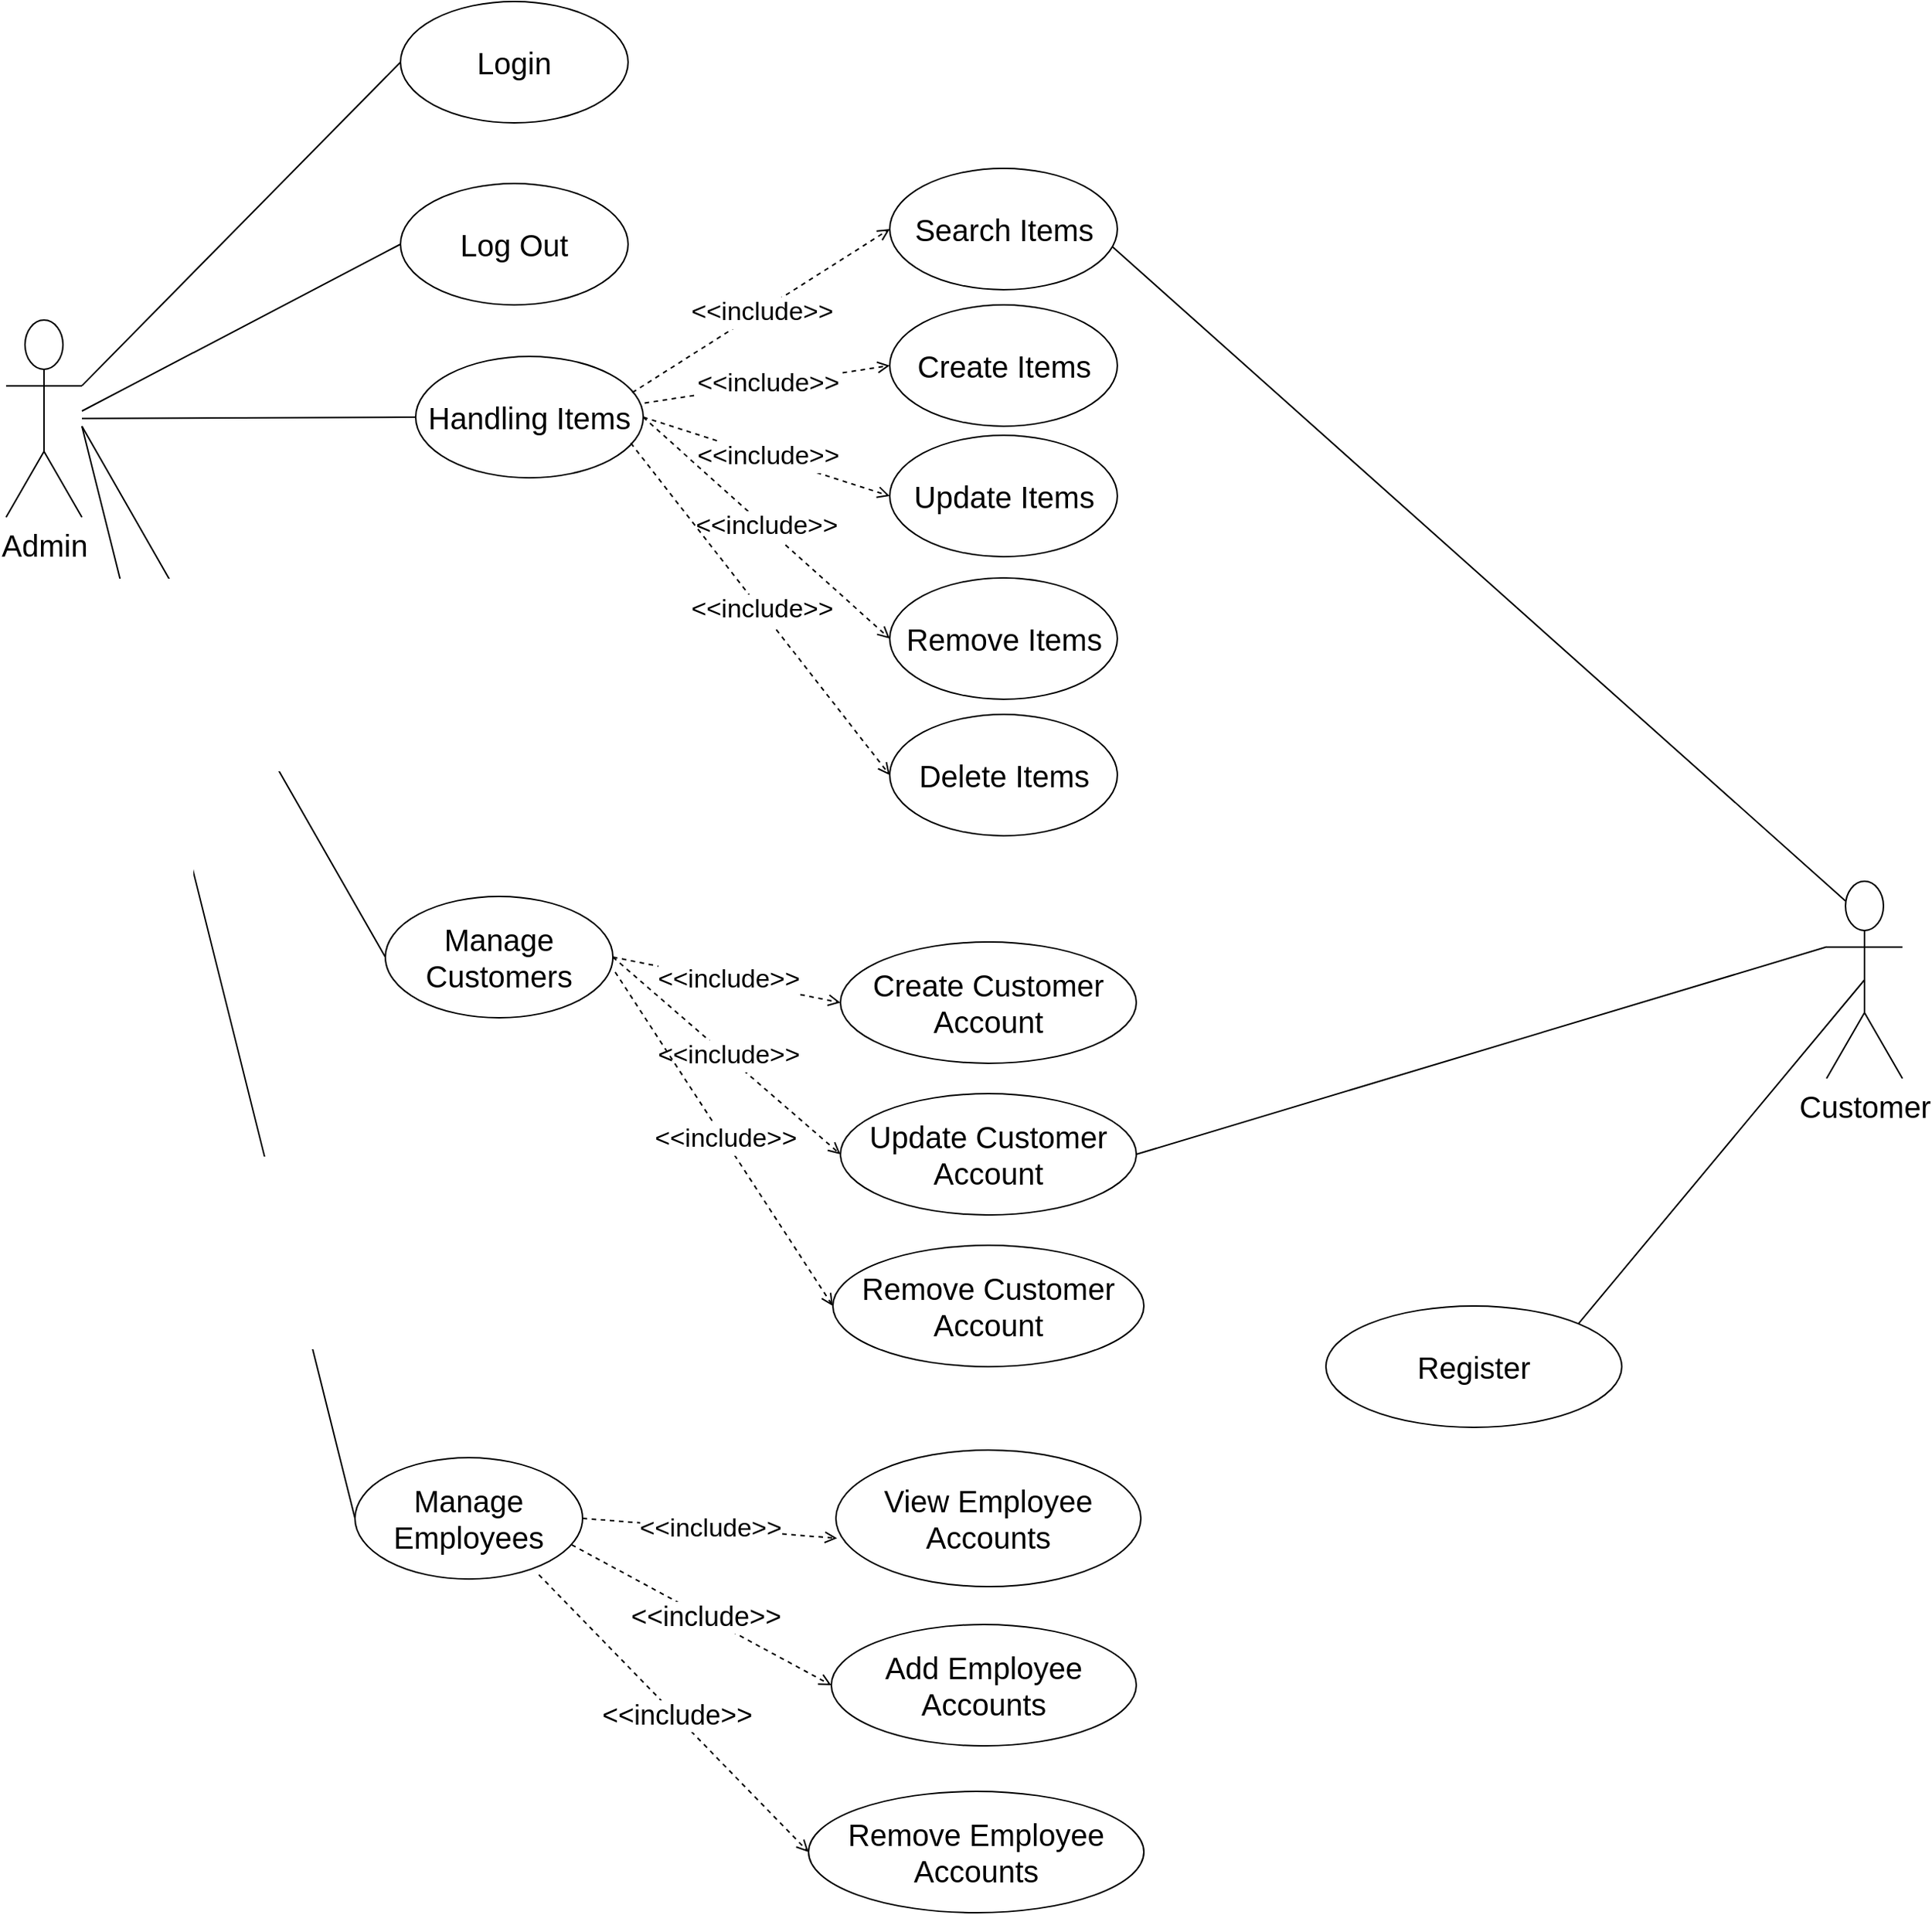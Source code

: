 <mxfile version="22.1.3" type="github" pages="3">
  <diagram name="Page-1" id="sWkNt8xTOz-V2ZFagfRw">
    <mxGraphModel dx="2100" dy="1132" grid="1" gridSize="10" guides="1" tooltips="1" connect="1" arrows="1" fold="1" page="1" pageScale="1" pageWidth="1169" pageHeight="827" math="0" shadow="0">
      <root>
        <mxCell id="0" />
        <mxCell id="1" parent="0" />
        <mxCell id="WPzGa02YEtAMYuQlohfn-39" value="&amp;lt;&amp;lt;include&amp;gt;&amp;gt;" style="endArrow=open;dashed=1;html=1;rounded=0;strokeColor=default;targetPerimeterSpacing=0;fontSize=18;entryX=0;entryY=0.5;entryDx=0;entryDy=0;exitX=0.808;exitY=0.965;exitDx=0;exitDy=0;exitPerimeter=0;" edge="1" parent="1" source="WPzGa02YEtAMYuQlohfn-44" target="WPzGa02YEtAMYuQlohfn-53">
          <mxGeometry x="0.015" width="160" relative="1" as="geometry">
            <mxPoint x="352.504" y="1345.084" as="sourcePoint" />
            <mxPoint x="561.48" y="1200" as="targetPoint" />
            <mxPoint x="1" as="offset" />
          </mxGeometry>
        </mxCell>
        <mxCell id="WPzGa02YEtAMYuQlohfn-40" value="Login" style="ellipse;whiteSpace=wrap;html=1;fontSize=20;" vertex="1" parent="1">
          <mxGeometry x="300" y="150" width="150" height="80" as="geometry" />
        </mxCell>
        <mxCell id="WPzGa02YEtAMYuQlohfn-41" value="Log Out" style="ellipse;whiteSpace=wrap;html=1;fontSize=20;" vertex="1" parent="1">
          <mxGeometry x="300" y="270" width="150" height="80" as="geometry" />
        </mxCell>
        <mxCell id="WPzGa02YEtAMYuQlohfn-42" value="Handling Items" style="ellipse;whiteSpace=wrap;html=1;fontSize=20;" vertex="1" parent="1">
          <mxGeometry x="310" y="384" width="150" height="80" as="geometry" />
        </mxCell>
        <mxCell id="WPzGa02YEtAMYuQlohfn-43" value="Manage Customers" style="ellipse;whiteSpace=wrap;html=1;fontSize=20;" vertex="1" parent="1">
          <mxGeometry x="290" y="740" width="150" height="80" as="geometry" />
        </mxCell>
        <mxCell id="WPzGa02YEtAMYuQlohfn-44" value="Manage Employees" style="ellipse;whiteSpace=wrap;html=1;fontSize=20;" vertex="1" parent="1">
          <mxGeometry x="270" y="1110" width="150" height="80" as="geometry" />
        </mxCell>
        <mxCell id="WPzGa02YEtAMYuQlohfn-45" value="Admin" style="shape=umlActor;verticalLabelPosition=bottom;verticalAlign=top;html=1;outlineConnect=0;fontColor=default;fontSize=20;" vertex="1" parent="1">
          <mxGeometry x="40" y="360" width="50" height="130" as="geometry" />
        </mxCell>
        <mxCell id="WPzGa02YEtAMYuQlohfn-46" value="" style="endArrow=none;html=1;rounded=0;entryX=0;entryY=0.5;entryDx=0;entryDy=0;" edge="1" parent="1" target="WPzGa02YEtAMYuQlohfn-41">
          <mxGeometry width="50" height="50" relative="1" as="geometry">
            <mxPoint x="90" y="420" as="sourcePoint" />
            <mxPoint x="160" y="340" as="targetPoint" />
          </mxGeometry>
        </mxCell>
        <mxCell id="WPzGa02YEtAMYuQlohfn-47" value="" style="endArrow=none;html=1;rounded=0;entryX=0;entryY=0.5;entryDx=0;entryDy=0;" edge="1" parent="1" source="WPzGa02YEtAMYuQlohfn-45" target="WPzGa02YEtAMYuQlohfn-42">
          <mxGeometry width="50" height="50" relative="1" as="geometry">
            <mxPoint x="100" y="422" as="sourcePoint" />
            <mxPoint x="290" y="310" as="targetPoint" />
          </mxGeometry>
        </mxCell>
        <mxCell id="WPzGa02YEtAMYuQlohfn-48" value="" style="endArrow=none;html=1;rounded=0;entryX=0;entryY=0.5;entryDx=0;entryDy=0;" edge="1" parent="1" target="WPzGa02YEtAMYuQlohfn-43">
          <mxGeometry width="50" height="50" relative="1" as="geometry">
            <mxPoint x="90" y="430" as="sourcePoint" />
            <mxPoint x="290" y="440" as="targetPoint" />
          </mxGeometry>
        </mxCell>
        <mxCell id="WPzGa02YEtAMYuQlohfn-49" value="" style="endArrow=none;html=1;rounded=0;entryX=0;entryY=0.5;entryDx=0;entryDy=0;" edge="1" parent="1" target="WPzGa02YEtAMYuQlohfn-44">
          <mxGeometry width="50" height="50" relative="1" as="geometry">
            <mxPoint x="90" y="430" as="sourcePoint" />
            <mxPoint x="290" y="580" as="targetPoint" />
          </mxGeometry>
        </mxCell>
        <mxCell id="WPzGa02YEtAMYuQlohfn-50" value="" style="endArrow=none;html=1;rounded=0;entryX=0;entryY=0.5;entryDx=0;entryDy=0;exitX=1;exitY=0.333;exitDx=0;exitDy=0;exitPerimeter=0;" edge="1" parent="1" source="WPzGa02YEtAMYuQlohfn-45" target="WPzGa02YEtAMYuQlohfn-40">
          <mxGeometry width="50" height="50" relative="1" as="geometry">
            <mxPoint x="100" y="430" as="sourcePoint" />
            <mxPoint x="290" y="310" as="targetPoint" />
          </mxGeometry>
        </mxCell>
        <mxCell id="WPzGa02YEtAMYuQlohfn-51" value="View Employee Accounts" style="ellipse;whiteSpace=wrap;html=1;fontSize=20;" vertex="1" parent="1">
          <mxGeometry x="586.99" y="1105" width="201.02" height="90" as="geometry" />
        </mxCell>
        <mxCell id="WPzGa02YEtAMYuQlohfn-52" value="Add Employee Accounts" style="ellipse;whiteSpace=wrap;html=1;fontSize=20;" vertex="1" parent="1">
          <mxGeometry x="583.98" y="1220" width="201.02" height="80" as="geometry" />
        </mxCell>
        <mxCell id="WPzGa02YEtAMYuQlohfn-53" value="Remove Employee Accounts" style="ellipse;whiteSpace=wrap;html=1;fontSize=20;" vertex="1" parent="1">
          <mxGeometry x="568.98" y="1330" width="221.02" height="80" as="geometry" />
        </mxCell>
        <mxCell id="WPzGa02YEtAMYuQlohfn-54" value="&amp;lt;&amp;lt;include&amp;gt;&amp;gt;" style="endArrow=open;dashed=1;html=1;rounded=0;strokeColor=default;targetPerimeterSpacing=0;fontSize=18;entryX=0;entryY=0.5;entryDx=0;entryDy=0;exitX=0.952;exitY=0.718;exitDx=0;exitDy=0;exitPerimeter=0;" edge="1" parent="1" source="WPzGa02YEtAMYuQlohfn-44" target="WPzGa02YEtAMYuQlohfn-52">
          <mxGeometry x="0.015" width="160" relative="1" as="geometry">
            <mxPoint x="384.603" y="1326.732" as="sourcePoint" />
            <mxPoint x="561.48" y="1090" as="targetPoint" />
            <mxPoint x="1" as="offset" />
          </mxGeometry>
        </mxCell>
        <mxCell id="WPzGa02YEtAMYuQlohfn-55" value="&amp;lt;&amp;lt;include&amp;gt;&amp;gt;" style="endArrow=open;dashed=1;html=1;rounded=0;strokeColor=default;targetPerimeterSpacing=0;entryX=0.004;entryY=0.646;entryDx=0;entryDy=0;entryPerimeter=0;fontSize=17;exitX=1;exitY=0.5;exitDx=0;exitDy=0;" edge="1" parent="1" source="WPzGa02YEtAMYuQlohfn-44" target="WPzGa02YEtAMYuQlohfn-51">
          <mxGeometry x="-0.005" width="160" relative="1" as="geometry">
            <mxPoint x="391.48" y="1310" as="sourcePoint" />
            <mxPoint x="564.48" y="1058.5" as="targetPoint" />
            <mxPoint x="1" as="offset" />
          </mxGeometry>
        </mxCell>
        <mxCell id="WPzGa02YEtAMYuQlohfn-56" value="Create Items" style="ellipse;whiteSpace=wrap;html=1;fontSize=20;" vertex="1" parent="1">
          <mxGeometry x="622.5" y="350" width="150" height="80" as="geometry" />
        </mxCell>
        <mxCell id="WPzGa02YEtAMYuQlohfn-57" value="Update Items" style="ellipse;whiteSpace=wrap;html=1;fontSize=20;" vertex="1" parent="1">
          <mxGeometry x="622.5" y="436" width="150" height="80" as="geometry" />
        </mxCell>
        <mxCell id="WPzGa02YEtAMYuQlohfn-58" value="Remove Items" style="ellipse;whiteSpace=wrap;html=1;fontSize=20;" vertex="1" parent="1">
          <mxGeometry x="622.5" y="530" width="150" height="80" as="geometry" />
        </mxCell>
        <mxCell id="WPzGa02YEtAMYuQlohfn-59" value="Delete Items" style="ellipse;whiteSpace=wrap;html=1;fontSize=20;" vertex="1" parent="1">
          <mxGeometry x="622.5" y="620" width="150" height="80" as="geometry" />
        </mxCell>
        <mxCell id="WPzGa02YEtAMYuQlohfn-60" value="&amp;lt;&amp;lt;include&amp;gt;&amp;gt;" style="endArrow=open;dashed=1;html=1;rounded=0;exitX=0.952;exitY=0.298;exitDx=0;exitDy=0;strokeColor=default;targetPerimeterSpacing=0;entryX=0;entryY=0.5;entryDx=0;entryDy=0;fontSize=17;exitPerimeter=0;" edge="1" parent="1" source="WPzGa02YEtAMYuQlohfn-42" target="WPzGa02YEtAMYuQlohfn-72">
          <mxGeometry x="0.003" y="-1" width="160" relative="1" as="geometry">
            <mxPoint x="460" y="420" as="sourcePoint" />
            <mxPoint x="611" y="501" as="targetPoint" />
            <mxPoint x="-1" as="offset" />
          </mxGeometry>
        </mxCell>
        <mxCell id="WPzGa02YEtAMYuQlohfn-61" value="&amp;lt;&amp;lt;include&amp;gt;&amp;gt;" style="endArrow=open;dashed=1;html=1;rounded=0;strokeColor=default;targetPerimeterSpacing=0;entryX=0;entryY=0.5;entryDx=0;entryDy=0;fontSize=17;exitX=1.006;exitY=0.384;exitDx=0;exitDy=0;exitPerimeter=0;" edge="1" parent="1" source="WPzGa02YEtAMYuQlohfn-42" target="WPzGa02YEtAMYuQlohfn-56">
          <mxGeometry x="-0.005" width="160" relative="1" as="geometry">
            <mxPoint x="460" y="418" as="sourcePoint" />
            <mxPoint x="630" y="270" as="targetPoint" />
            <mxPoint x="1" as="offset" />
          </mxGeometry>
        </mxCell>
        <mxCell id="WPzGa02YEtAMYuQlohfn-62" value="&amp;lt;&amp;lt;include&amp;gt;&amp;gt;" style="endArrow=open;dashed=1;html=1;rounded=0;strokeColor=default;targetPerimeterSpacing=0;entryX=0;entryY=0.5;entryDx=0;entryDy=0;fontSize=17;exitX=1;exitY=0.5;exitDx=0;exitDy=0;" edge="1" parent="1" source="WPzGa02YEtAMYuQlohfn-42" target="WPzGa02YEtAMYuQlohfn-57">
          <mxGeometry x="-0.005" width="160" relative="1" as="geometry">
            <mxPoint x="457" y="457" as="sourcePoint" />
            <mxPoint x="630" y="360" as="targetPoint" />
            <mxPoint x="1" as="offset" />
          </mxGeometry>
        </mxCell>
        <mxCell id="WPzGa02YEtAMYuQlohfn-63" value="&amp;lt;&amp;lt;include&amp;gt;&amp;gt;" style="endArrow=open;dashed=1;html=1;rounded=0;strokeColor=default;targetPerimeterSpacing=0;entryX=0;entryY=0.5;entryDx=0;entryDy=0;fontSize=17;exitX=1;exitY=0.5;exitDx=0;exitDy=0;" edge="1" parent="1" source="WPzGa02YEtAMYuQlohfn-42" target="WPzGa02YEtAMYuQlohfn-58">
          <mxGeometry x="-0.004" y="1" width="160" relative="1" as="geometry">
            <mxPoint x="470" y="434" as="sourcePoint" />
            <mxPoint x="630" y="446" as="targetPoint" />
            <mxPoint x="-1" as="offset" />
          </mxGeometry>
        </mxCell>
        <mxCell id="WPzGa02YEtAMYuQlohfn-64" value="&amp;lt;&amp;lt;include&amp;gt;&amp;gt;" style="endArrow=open;dashed=1;html=1;rounded=0;strokeColor=default;targetPerimeterSpacing=0;entryX=0;entryY=0.5;entryDx=0;entryDy=0;fontSize=17;exitX=0.945;exitY=0.713;exitDx=0;exitDy=0;exitPerimeter=0;" edge="1" parent="1" source="WPzGa02YEtAMYuQlohfn-42" target="WPzGa02YEtAMYuQlohfn-59">
          <mxGeometry x="0.003" y="1" width="160" relative="1" as="geometry">
            <mxPoint x="470" y="434" as="sourcePoint" />
            <mxPoint x="630" y="540" as="targetPoint" />
            <mxPoint y="1" as="offset" />
          </mxGeometry>
        </mxCell>
        <mxCell id="WPzGa02YEtAMYuQlohfn-65" value="Create Customer Account" style="ellipse;whiteSpace=wrap;html=1;fontSize=20;" vertex="1" parent="1">
          <mxGeometry x="590" y="770" width="195" height="80" as="geometry" />
        </mxCell>
        <mxCell id="WPzGa02YEtAMYuQlohfn-66" value="Update Customer Account" style="ellipse;whiteSpace=wrap;html=1;fontSize=20;" vertex="1" parent="1">
          <mxGeometry x="590" y="870" width="195" height="80" as="geometry" />
        </mxCell>
        <mxCell id="WPzGa02YEtAMYuQlohfn-67" value="Remove Customer Account" style="ellipse;whiteSpace=wrap;html=1;fontSize=20;" vertex="1" parent="1">
          <mxGeometry x="585" y="970" width="205" height="80" as="geometry" />
        </mxCell>
        <mxCell id="WPzGa02YEtAMYuQlohfn-68" value="&amp;lt;&amp;lt;include&amp;gt;&amp;gt;" style="endArrow=open;dashed=1;html=1;rounded=0;strokeColor=default;targetPerimeterSpacing=0;entryX=0;entryY=0.5;entryDx=0;entryDy=0;fontSize=17;exitX=1;exitY=0.5;exitDx=0;exitDy=0;" edge="1" parent="1" source="WPzGa02YEtAMYuQlohfn-43" target="WPzGa02YEtAMYuQlohfn-65">
          <mxGeometry x="-0.005" width="160" relative="1" as="geometry">
            <mxPoint x="450" y="840" as="sourcePoint" />
            <mxPoint x="605" y="780" as="targetPoint" />
            <mxPoint x="1" as="offset" />
          </mxGeometry>
        </mxCell>
        <mxCell id="WPzGa02YEtAMYuQlohfn-69" value="&amp;lt;&amp;lt;include&amp;gt;&amp;gt;" style="endArrow=open;dashed=1;html=1;rounded=0;strokeColor=default;targetPerimeterSpacing=0;entryX=0;entryY=0.5;entryDx=0;entryDy=0;fontSize=17;exitX=1;exitY=0.5;exitDx=0;exitDy=0;" edge="1" parent="1" source="WPzGa02YEtAMYuQlohfn-43" target="WPzGa02YEtAMYuQlohfn-66">
          <mxGeometry x="-0.005" width="160" relative="1" as="geometry">
            <mxPoint x="450" y="840" as="sourcePoint" />
            <mxPoint x="605" y="870" as="targetPoint" />
            <mxPoint x="1" as="offset" />
          </mxGeometry>
        </mxCell>
        <mxCell id="WPzGa02YEtAMYuQlohfn-70" value="&amp;lt;&amp;lt;include&amp;gt;&amp;gt;" style="endArrow=open;dashed=1;html=1;rounded=0;strokeColor=default;targetPerimeterSpacing=0;entryX=0;entryY=0.5;entryDx=0;entryDy=0;fontSize=17;exitX=1.01;exitY=0.623;exitDx=0;exitDy=0;exitPerimeter=0;" edge="1" parent="1" source="WPzGa02YEtAMYuQlohfn-43" target="WPzGa02YEtAMYuQlohfn-67">
          <mxGeometry x="-0.001" y="1" width="160" relative="1" as="geometry">
            <mxPoint x="450" y="840" as="sourcePoint" />
            <mxPoint x="605" y="956" as="targetPoint" />
            <mxPoint y="1" as="offset" />
          </mxGeometry>
        </mxCell>
        <mxCell id="WPzGa02YEtAMYuQlohfn-71" value="Customer" style="shape=umlActor;verticalLabelPosition=bottom;verticalAlign=top;html=1;outlineConnect=0;fontColor=default;fontSize=20;" vertex="1" parent="1">
          <mxGeometry x="1240" y="730" width="50" height="130" as="geometry" />
        </mxCell>
        <mxCell id="WPzGa02YEtAMYuQlohfn-72" value="Search Items" style="ellipse;whiteSpace=wrap;html=1;fontSize=20;" vertex="1" parent="1">
          <mxGeometry x="622.5" y="260" width="150" height="80" as="geometry" />
        </mxCell>
        <mxCell id="WPzGa02YEtAMYuQlohfn-73" value="" style="endArrow=none;html=1;rounded=0;entryX=0;entryY=0.333;entryDx=0;entryDy=0;entryPerimeter=0;exitX=1;exitY=0.5;exitDx=0;exitDy=0;" edge="1" parent="1" source="WPzGa02YEtAMYuQlohfn-66" target="WPzGa02YEtAMYuQlohfn-71">
          <mxGeometry width="50" height="50" relative="1" as="geometry">
            <mxPoint x="670" y="510" as="sourcePoint" />
            <mxPoint x="720" y="460" as="targetPoint" />
          </mxGeometry>
        </mxCell>
        <mxCell id="WPzGa02YEtAMYuQlohfn-74" value="" style="endArrow=none;html=1;rounded=0;entryX=0.25;entryY=0.1;entryDx=0;entryDy=0;entryPerimeter=0;exitX=0.98;exitY=0.648;exitDx=0;exitDy=0;exitPerimeter=0;" edge="1" parent="1" source="WPzGa02YEtAMYuQlohfn-72" target="WPzGa02YEtAMYuQlohfn-71">
          <mxGeometry width="50" height="50" relative="1" as="geometry">
            <mxPoint x="670" y="510" as="sourcePoint" />
            <mxPoint x="720" y="460" as="targetPoint" />
          </mxGeometry>
        </mxCell>
        <mxCell id="WPzGa02YEtAMYuQlohfn-75" value="Register" style="ellipse;whiteSpace=wrap;html=1;fontSize=20;" vertex="1" parent="1">
          <mxGeometry x="910" y="1010" width="195" height="80" as="geometry" />
        </mxCell>
        <mxCell id="WPzGa02YEtAMYuQlohfn-76" value="" style="endArrow=none;html=1;rounded=0;entryX=0.5;entryY=0.5;entryDx=0;entryDy=0;entryPerimeter=0;exitX=1;exitY=0;exitDx=0;exitDy=0;" edge="1" parent="1" source="WPzGa02YEtAMYuQlohfn-75" target="WPzGa02YEtAMYuQlohfn-71">
          <mxGeometry width="50" height="50" relative="1" as="geometry">
            <mxPoint x="670" y="1090" as="sourcePoint" />
            <mxPoint x="720" y="1040" as="targetPoint" />
          </mxGeometry>
        </mxCell>
      </root>
    </mxGraphModel>
  </diagram>
  <diagram id="O9M_Zxv6F3ekBnj9Kq5N" name="Page-2">
    <mxGraphModel dx="1500" dy="809" grid="1" gridSize="10" guides="1" tooltips="1" connect="1" arrows="1" fold="1" page="1" pageScale="1" pageWidth="1169" pageHeight="827" math="0" shadow="0">
      <root>
        <mxCell id="0" />
        <mxCell id="1" parent="0" />
      </root>
    </mxGraphModel>
  </diagram>
  <diagram id="cStWDtZZ28ROeFB7mi0O" name="Page-3">
    <mxGraphModel dx="1050" dy="566" grid="1" gridSize="10" guides="1" tooltips="1" connect="1" arrows="1" fold="1" page="1" pageScale="1" pageWidth="1169" pageHeight="827" math="0" shadow="0">
      <root>
        <mxCell id="0" />
        <mxCell id="1" parent="0" />
      </root>
    </mxGraphModel>
  </diagram>
</mxfile>
